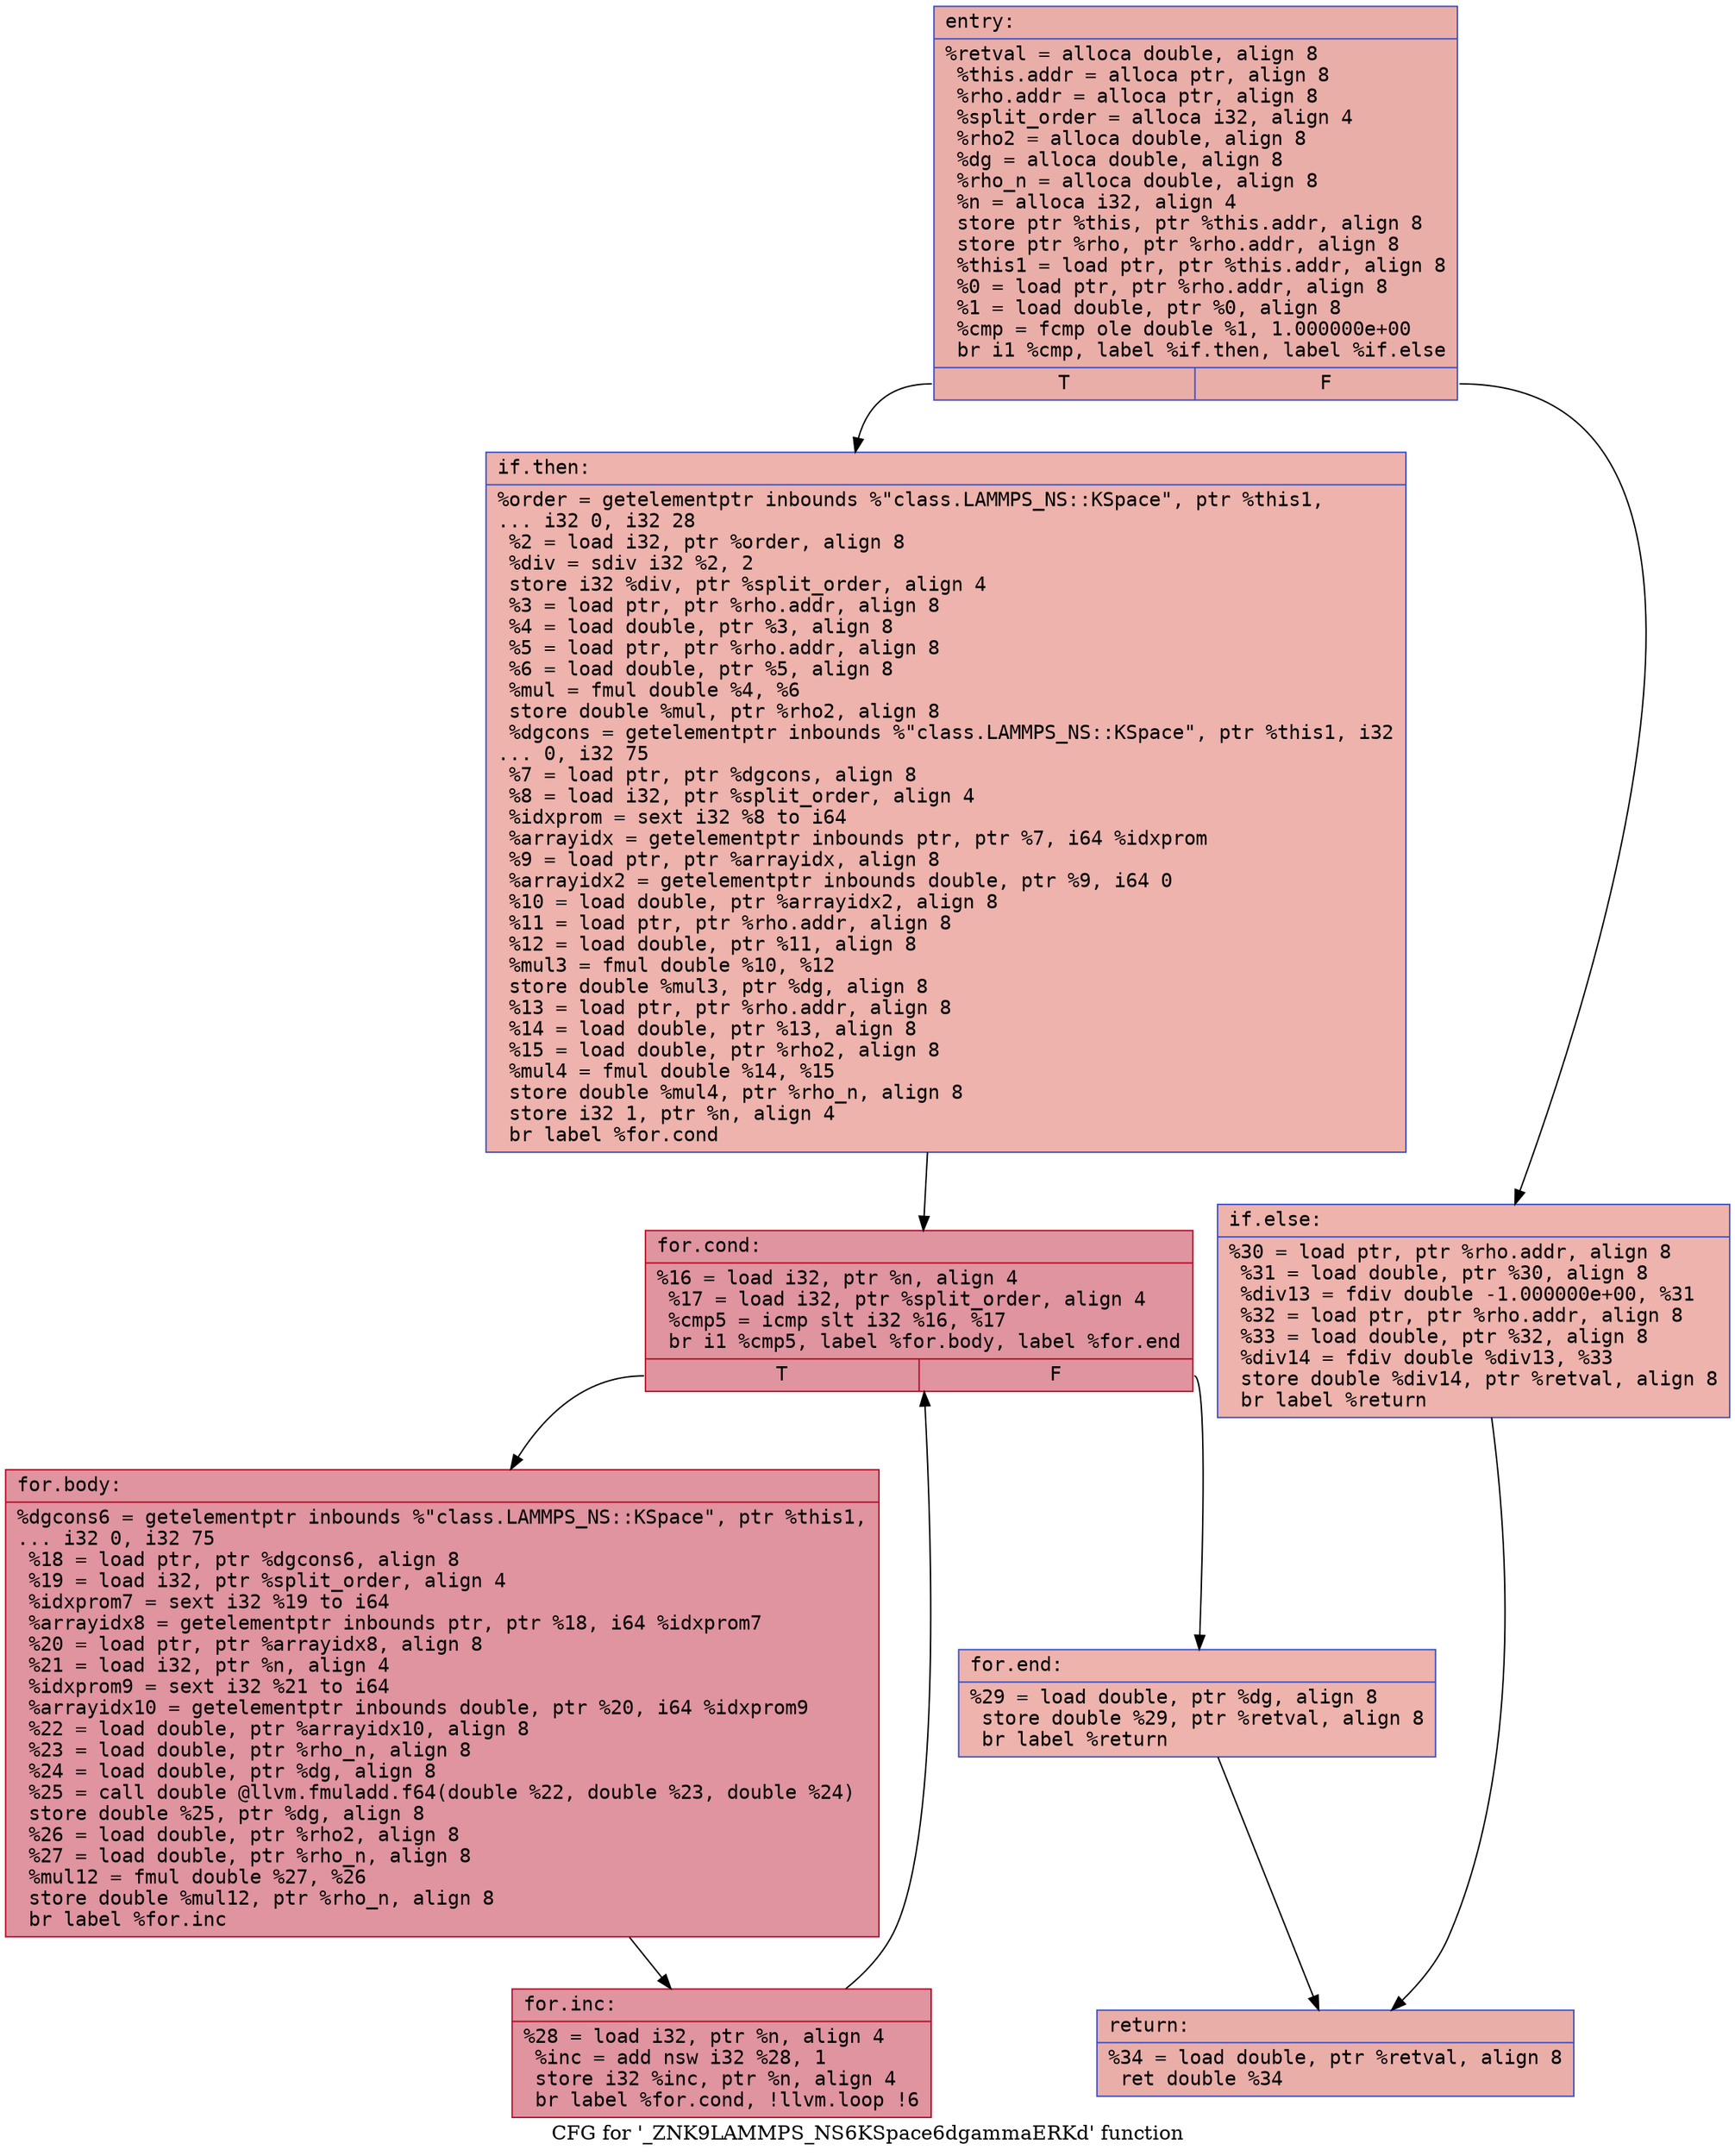 digraph "CFG for '_ZNK9LAMMPS_NS6KSpace6dgammaERKd' function" {
	label="CFG for '_ZNK9LAMMPS_NS6KSpace6dgammaERKd' function";

	Node0x55f573266ca0 [shape=record,color="#3d50c3ff", style=filled, fillcolor="#d0473d70" fontname="Courier",label="{entry:\l|  %retval = alloca double, align 8\l  %this.addr = alloca ptr, align 8\l  %rho.addr = alloca ptr, align 8\l  %split_order = alloca i32, align 4\l  %rho2 = alloca double, align 8\l  %dg = alloca double, align 8\l  %rho_n = alloca double, align 8\l  %n = alloca i32, align 4\l  store ptr %this, ptr %this.addr, align 8\l  store ptr %rho, ptr %rho.addr, align 8\l  %this1 = load ptr, ptr %this.addr, align 8\l  %0 = load ptr, ptr %rho.addr, align 8\l  %1 = load double, ptr %0, align 8\l  %cmp = fcmp ole double %1, 1.000000e+00\l  br i1 %cmp, label %if.then, label %if.else\l|{<s0>T|<s1>F}}"];
	Node0x55f573266ca0:s0 -> Node0x55f5732675a0[tooltip="entry -> if.then\nProbability 50.00%" ];
	Node0x55f573266ca0:s1 -> Node0x55f573267610[tooltip="entry -> if.else\nProbability 50.00%" ];
	Node0x55f5732675a0 [shape=record,color="#3d50c3ff", style=filled, fillcolor="#d6524470" fontname="Courier",label="{if.then:\l|  %order = getelementptr inbounds %\"class.LAMMPS_NS::KSpace\", ptr %this1,\l... i32 0, i32 28\l  %2 = load i32, ptr %order, align 8\l  %div = sdiv i32 %2, 2\l  store i32 %div, ptr %split_order, align 4\l  %3 = load ptr, ptr %rho.addr, align 8\l  %4 = load double, ptr %3, align 8\l  %5 = load ptr, ptr %rho.addr, align 8\l  %6 = load double, ptr %5, align 8\l  %mul = fmul double %4, %6\l  store double %mul, ptr %rho2, align 8\l  %dgcons = getelementptr inbounds %\"class.LAMMPS_NS::KSpace\", ptr %this1, i32\l... 0, i32 75\l  %7 = load ptr, ptr %dgcons, align 8\l  %8 = load i32, ptr %split_order, align 4\l  %idxprom = sext i32 %8 to i64\l  %arrayidx = getelementptr inbounds ptr, ptr %7, i64 %idxprom\l  %9 = load ptr, ptr %arrayidx, align 8\l  %arrayidx2 = getelementptr inbounds double, ptr %9, i64 0\l  %10 = load double, ptr %arrayidx2, align 8\l  %11 = load ptr, ptr %rho.addr, align 8\l  %12 = load double, ptr %11, align 8\l  %mul3 = fmul double %10, %12\l  store double %mul3, ptr %dg, align 8\l  %13 = load ptr, ptr %rho.addr, align 8\l  %14 = load double, ptr %13, align 8\l  %15 = load double, ptr %rho2, align 8\l  %mul4 = fmul double %14, %15\l  store double %mul4, ptr %rho_n, align 8\l  store i32 1, ptr %n, align 4\l  br label %for.cond\l}"];
	Node0x55f5732675a0 -> Node0x55f573268830[tooltip="if.then -> for.cond\nProbability 100.00%" ];
	Node0x55f573268830 [shape=record,color="#b70d28ff", style=filled, fillcolor="#b70d2870" fontname="Courier",label="{for.cond:\l|  %16 = load i32, ptr %n, align 4\l  %17 = load i32, ptr %split_order, align 4\l  %cmp5 = icmp slt i32 %16, %17\l  br i1 %cmp5, label %for.body, label %for.end\l|{<s0>T|<s1>F}}"];
	Node0x55f573268830:s0 -> Node0x55f573268c60[tooltip="for.cond -> for.body\nProbability 96.88%" ];
	Node0x55f573268830:s1 -> Node0x55f573268ce0[tooltip="for.cond -> for.end\nProbability 3.12%" ];
	Node0x55f573268c60 [shape=record,color="#b70d28ff", style=filled, fillcolor="#b70d2870" fontname="Courier",label="{for.body:\l|  %dgcons6 = getelementptr inbounds %\"class.LAMMPS_NS::KSpace\", ptr %this1,\l... i32 0, i32 75\l  %18 = load ptr, ptr %dgcons6, align 8\l  %19 = load i32, ptr %split_order, align 4\l  %idxprom7 = sext i32 %19 to i64\l  %arrayidx8 = getelementptr inbounds ptr, ptr %18, i64 %idxprom7\l  %20 = load ptr, ptr %arrayidx8, align 8\l  %21 = load i32, ptr %n, align 4\l  %idxprom9 = sext i32 %21 to i64\l  %arrayidx10 = getelementptr inbounds double, ptr %20, i64 %idxprom9\l  %22 = load double, ptr %arrayidx10, align 8\l  %23 = load double, ptr %rho_n, align 8\l  %24 = load double, ptr %dg, align 8\l  %25 = call double @llvm.fmuladd.f64(double %22, double %23, double %24)\l  store double %25, ptr %dg, align 8\l  %26 = load double, ptr %rho2, align 8\l  %27 = load double, ptr %rho_n, align 8\l  %mul12 = fmul double %27, %26\l  store double %mul12, ptr %rho_n, align 8\l  br label %for.inc\l}"];
	Node0x55f573268c60 -> Node0x55f573269900[tooltip="for.body -> for.inc\nProbability 100.00%" ];
	Node0x55f573269900 [shape=record,color="#b70d28ff", style=filled, fillcolor="#b70d2870" fontname="Courier",label="{for.inc:\l|  %28 = load i32, ptr %n, align 4\l  %inc = add nsw i32 %28, 1\l  store i32 %inc, ptr %n, align 4\l  br label %for.cond, !llvm.loop !6\l}"];
	Node0x55f573269900 -> Node0x55f573268830[tooltip="for.inc -> for.cond\nProbability 100.00%" ];
	Node0x55f573268ce0 [shape=record,color="#3d50c3ff", style=filled, fillcolor="#d6524470" fontname="Courier",label="{for.end:\l|  %29 = load double, ptr %dg, align 8\l  store double %29, ptr %retval, align 8\l  br label %return\l}"];
	Node0x55f573268ce0 -> Node0x55f573269e70[tooltip="for.end -> return\nProbability 100.00%" ];
	Node0x55f573267610 [shape=record,color="#3d50c3ff", style=filled, fillcolor="#d6524470" fontname="Courier",label="{if.else:\l|  %30 = load ptr, ptr %rho.addr, align 8\l  %31 = load double, ptr %30, align 8\l  %div13 = fdiv double -1.000000e+00, %31\l  %32 = load ptr, ptr %rho.addr, align 8\l  %33 = load double, ptr %32, align 8\l  %div14 = fdiv double %div13, %33\l  store double %div14, ptr %retval, align 8\l  br label %return\l}"];
	Node0x55f573267610 -> Node0x55f573269e70[tooltip="if.else -> return\nProbability 100.00%" ];
	Node0x55f573269e70 [shape=record,color="#3d50c3ff", style=filled, fillcolor="#d0473d70" fontname="Courier",label="{return:\l|  %34 = load double, ptr %retval, align 8\l  ret double %34\l}"];
}

